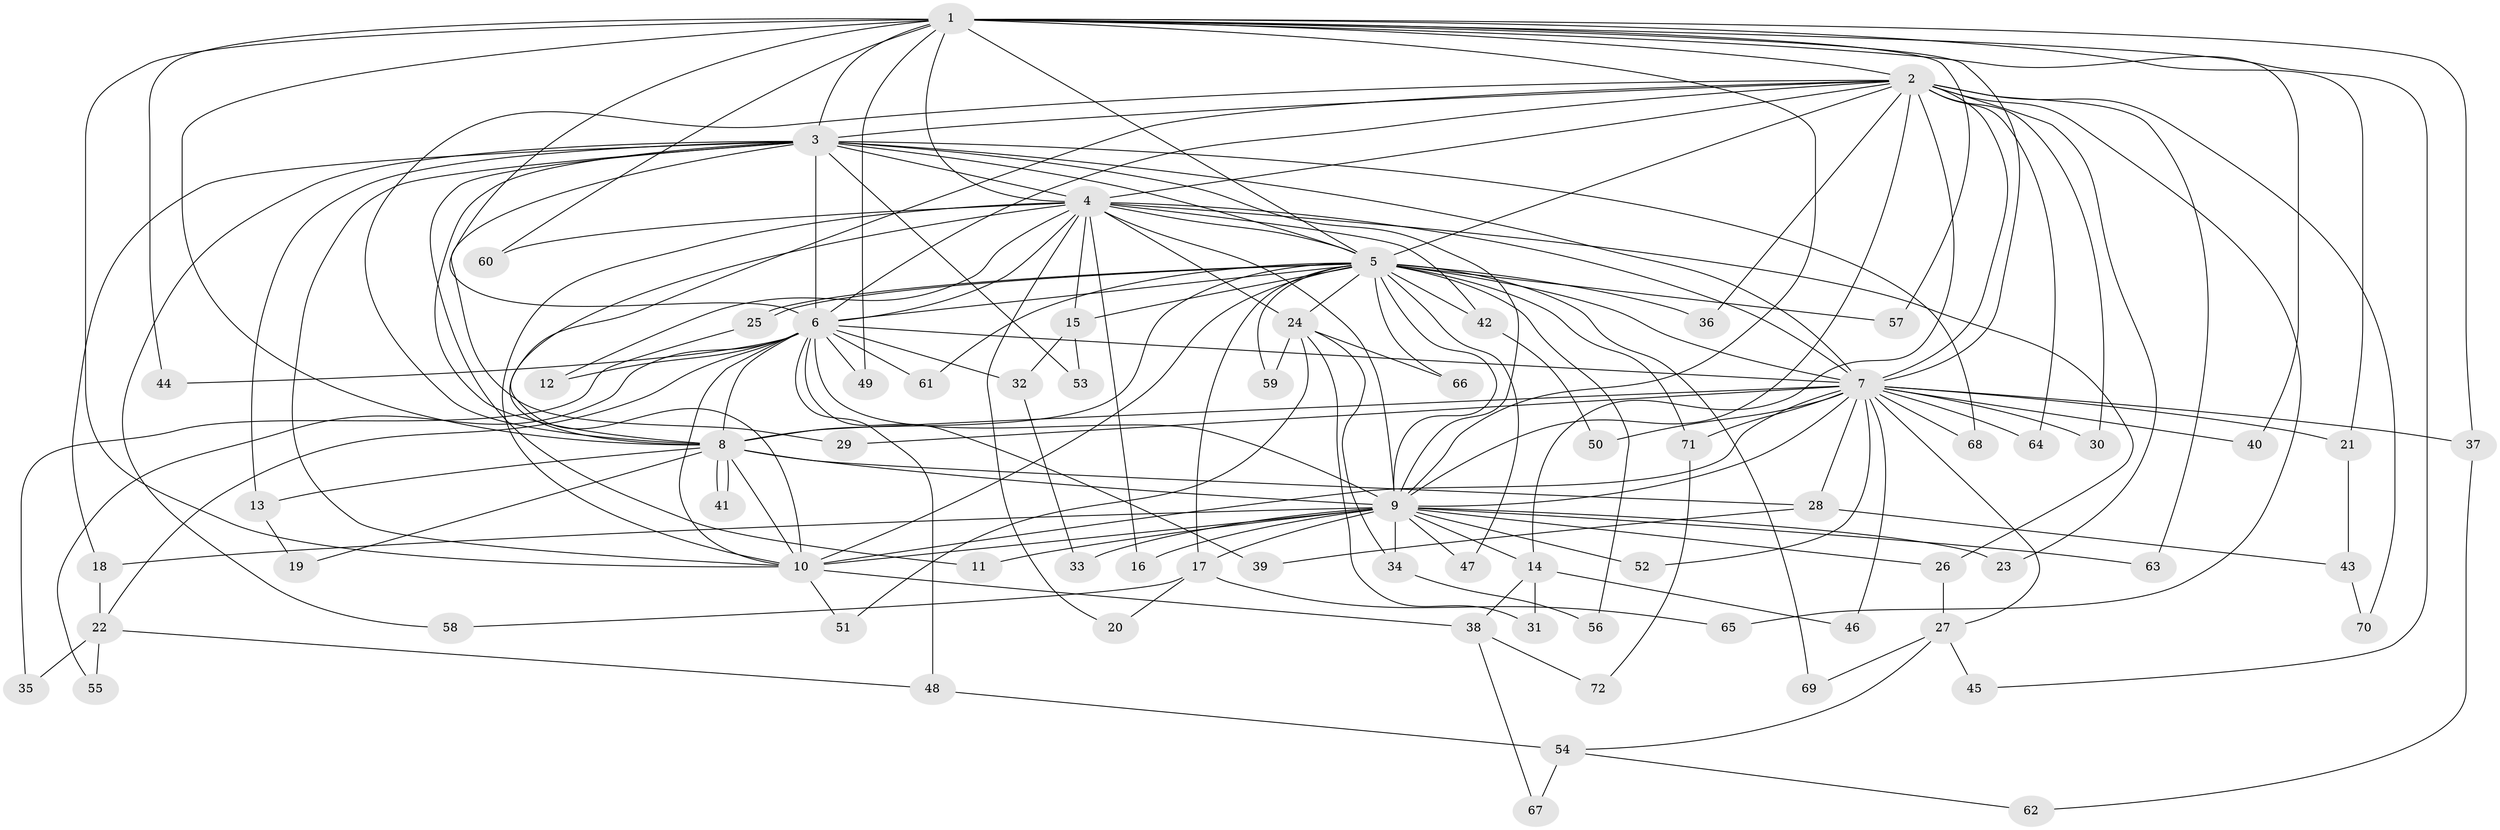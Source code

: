 // coarse degree distribution, {12: 0.05555555555555555, 16: 0.027777777777777776, 15: 0.027777777777777776, 20: 0.027777777777777776, 11: 0.027777777777777776, 13: 0.027777777777777776, 2: 0.4722222222222222, 3: 0.1388888888888889, 4: 0.1388888888888889, 1: 0.05555555555555555}
// Generated by graph-tools (version 1.1) at 2025/17/03/04/25 18:17:33]
// undirected, 72 vertices, 169 edges
graph export_dot {
graph [start="1"]
  node [color=gray90,style=filled];
  1;
  2;
  3;
  4;
  5;
  6;
  7;
  8;
  9;
  10;
  11;
  12;
  13;
  14;
  15;
  16;
  17;
  18;
  19;
  20;
  21;
  22;
  23;
  24;
  25;
  26;
  27;
  28;
  29;
  30;
  31;
  32;
  33;
  34;
  35;
  36;
  37;
  38;
  39;
  40;
  41;
  42;
  43;
  44;
  45;
  46;
  47;
  48;
  49;
  50;
  51;
  52;
  53;
  54;
  55;
  56;
  57;
  58;
  59;
  60;
  61;
  62;
  63;
  64;
  65;
  66;
  67;
  68;
  69;
  70;
  71;
  72;
  1 -- 2;
  1 -- 3;
  1 -- 4;
  1 -- 5;
  1 -- 6;
  1 -- 7;
  1 -- 8;
  1 -- 9;
  1 -- 10;
  1 -- 21;
  1 -- 37;
  1 -- 40;
  1 -- 44;
  1 -- 45;
  1 -- 49;
  1 -- 57;
  1 -- 60;
  2 -- 3;
  2 -- 4;
  2 -- 5;
  2 -- 6;
  2 -- 7;
  2 -- 8;
  2 -- 9;
  2 -- 10;
  2 -- 14;
  2 -- 23;
  2 -- 30;
  2 -- 36;
  2 -- 63;
  2 -- 64;
  2 -- 65;
  2 -- 70;
  3 -- 4;
  3 -- 5;
  3 -- 6;
  3 -- 7;
  3 -- 8;
  3 -- 9;
  3 -- 10;
  3 -- 11;
  3 -- 13;
  3 -- 18;
  3 -- 29;
  3 -- 53;
  3 -- 58;
  3 -- 68;
  4 -- 5;
  4 -- 6;
  4 -- 7;
  4 -- 8;
  4 -- 9;
  4 -- 10;
  4 -- 12;
  4 -- 15;
  4 -- 16;
  4 -- 20;
  4 -- 24;
  4 -- 26;
  4 -- 42;
  4 -- 60;
  5 -- 6;
  5 -- 7;
  5 -- 8;
  5 -- 9;
  5 -- 10;
  5 -- 15;
  5 -- 17;
  5 -- 24;
  5 -- 25;
  5 -- 25;
  5 -- 36;
  5 -- 42;
  5 -- 47;
  5 -- 56;
  5 -- 57;
  5 -- 59;
  5 -- 61;
  5 -- 66;
  5 -- 69;
  5 -- 71;
  6 -- 7;
  6 -- 8;
  6 -- 9;
  6 -- 10;
  6 -- 12;
  6 -- 22;
  6 -- 32;
  6 -- 39;
  6 -- 44;
  6 -- 48;
  6 -- 49;
  6 -- 55;
  6 -- 61;
  7 -- 8;
  7 -- 9;
  7 -- 10;
  7 -- 21;
  7 -- 27;
  7 -- 28;
  7 -- 29;
  7 -- 30;
  7 -- 37;
  7 -- 40;
  7 -- 46;
  7 -- 50;
  7 -- 52;
  7 -- 64;
  7 -- 68;
  7 -- 71;
  8 -- 9;
  8 -- 10;
  8 -- 13;
  8 -- 19;
  8 -- 28;
  8 -- 41;
  8 -- 41;
  9 -- 10;
  9 -- 11;
  9 -- 14;
  9 -- 16;
  9 -- 17;
  9 -- 18;
  9 -- 23;
  9 -- 26;
  9 -- 33;
  9 -- 34;
  9 -- 47;
  9 -- 52;
  9 -- 63;
  10 -- 38;
  10 -- 51;
  13 -- 19;
  14 -- 31;
  14 -- 38;
  14 -- 46;
  15 -- 32;
  15 -- 53;
  17 -- 20;
  17 -- 58;
  17 -- 65;
  18 -- 22;
  21 -- 43;
  22 -- 35;
  22 -- 48;
  22 -- 55;
  24 -- 31;
  24 -- 34;
  24 -- 51;
  24 -- 59;
  24 -- 66;
  25 -- 35;
  26 -- 27;
  27 -- 45;
  27 -- 54;
  27 -- 69;
  28 -- 39;
  28 -- 43;
  32 -- 33;
  34 -- 56;
  37 -- 62;
  38 -- 67;
  38 -- 72;
  42 -- 50;
  43 -- 70;
  48 -- 54;
  54 -- 62;
  54 -- 67;
  71 -- 72;
}
